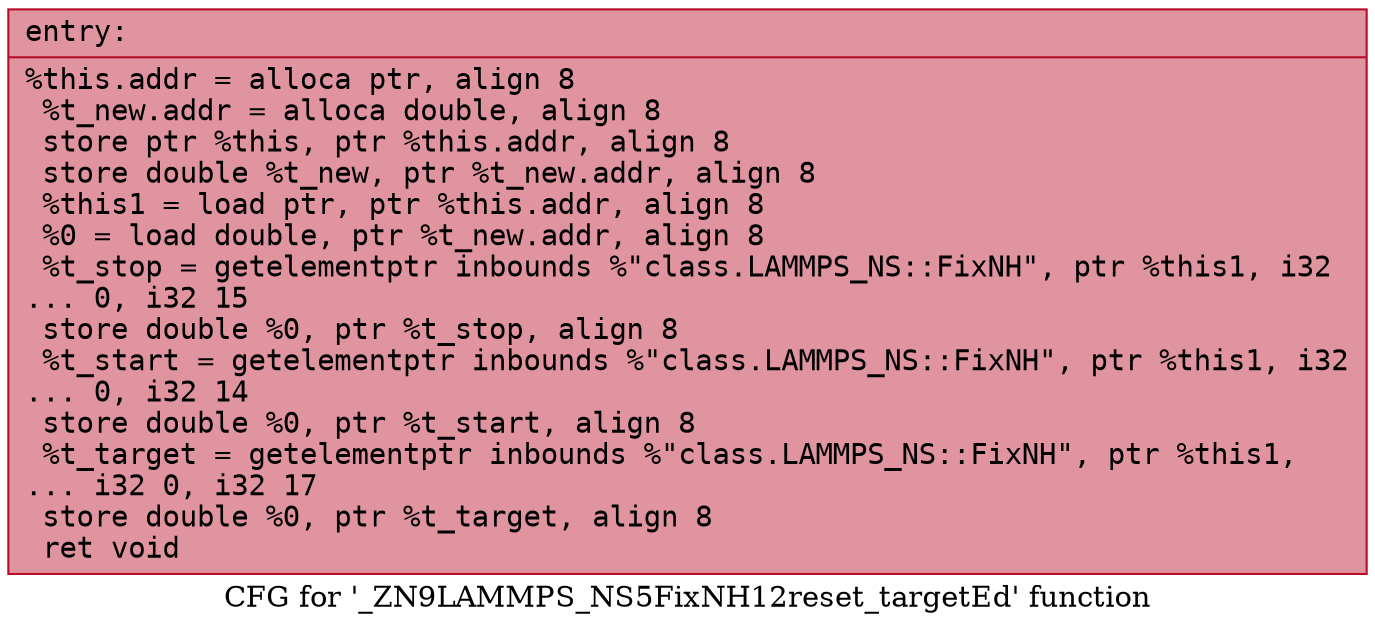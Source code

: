 digraph "CFG for '_ZN9LAMMPS_NS5FixNH12reset_targetEd' function" {
	label="CFG for '_ZN9LAMMPS_NS5FixNH12reset_targetEd' function";

	Node0x55b2c7de0b00 [shape=record,color="#b70d28ff", style=filled, fillcolor="#b70d2870" fontname="Courier",label="{entry:\l|  %this.addr = alloca ptr, align 8\l  %t_new.addr = alloca double, align 8\l  store ptr %this, ptr %this.addr, align 8\l  store double %t_new, ptr %t_new.addr, align 8\l  %this1 = load ptr, ptr %this.addr, align 8\l  %0 = load double, ptr %t_new.addr, align 8\l  %t_stop = getelementptr inbounds %\"class.LAMMPS_NS::FixNH\", ptr %this1, i32\l... 0, i32 15\l  store double %0, ptr %t_stop, align 8\l  %t_start = getelementptr inbounds %\"class.LAMMPS_NS::FixNH\", ptr %this1, i32\l... 0, i32 14\l  store double %0, ptr %t_start, align 8\l  %t_target = getelementptr inbounds %\"class.LAMMPS_NS::FixNH\", ptr %this1,\l... i32 0, i32 17\l  store double %0, ptr %t_target, align 8\l  ret void\l}"];
}

